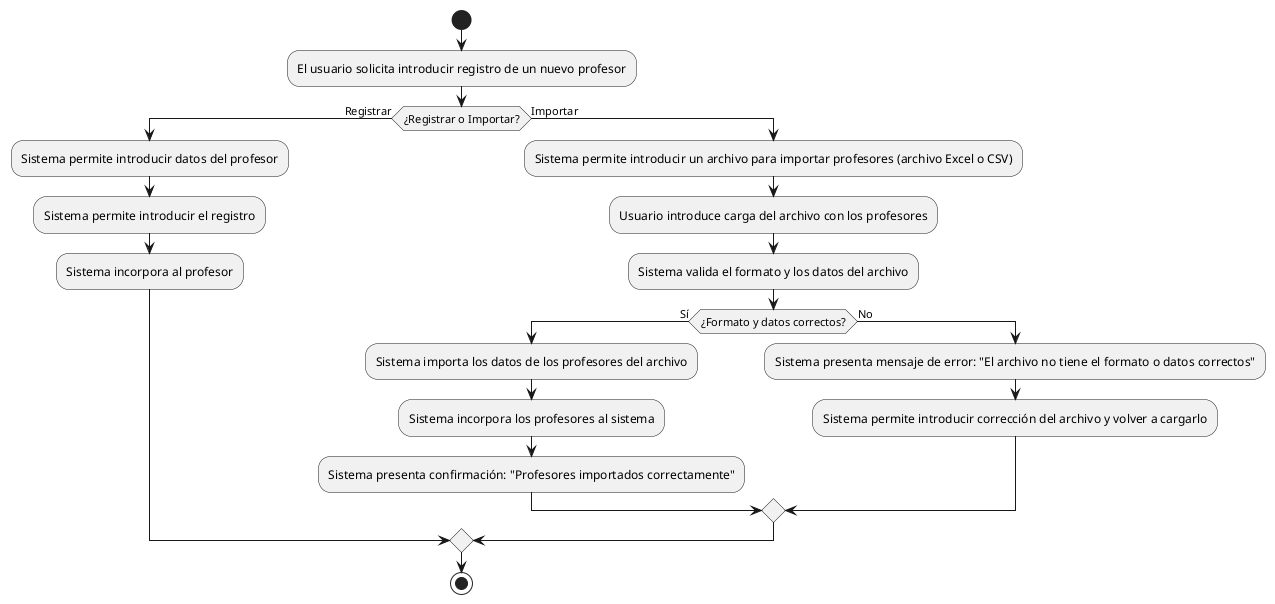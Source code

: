@startuml
start
:El usuario solicita introducir registro de un nuevo profesor;
if (¿Registrar o Importar?) then (Registrar)
  :Sistema permite introducir datos del profesor;
  :Sistema permite introducir el registro;
  :Sistema incorpora al profesor;
else (Importar)
  :Sistema permite introducir un archivo para importar profesores (archivo Excel o CSV);
  :Usuario introduce carga del archivo con los profesores;
  :Sistema valida el formato y los datos del archivo;
  if (¿Formato y datos correctos?) then (Sí)
    :Sistema importa los datos de los profesores del archivo;
    :Sistema incorpora los profesores al sistema;
    :Sistema presenta confirmación: "Profesores importados correctamente";
  else (No)
    :Sistema presenta mensaje de error: "El archivo no tiene el formato o datos correctos";
    :Sistema permite introducir corrección del archivo y volver a cargarlo;
  endif
endif
stop
@enduml
